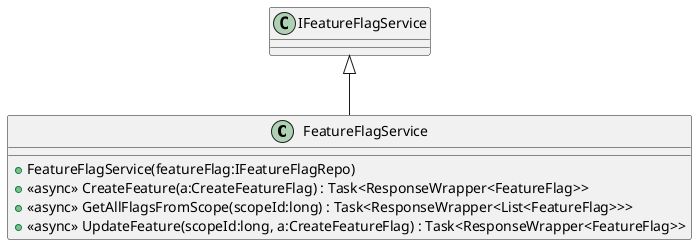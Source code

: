 @startuml
class FeatureFlagService {
    + FeatureFlagService(featureFlag:IFeatureFlagRepo)
    + <<async>> CreateFeature(a:CreateFeatureFlag) : Task<ResponseWrapper<FeatureFlag>>
    + <<async>> GetAllFlagsFromScope(scopeId:long) : Task<ResponseWrapper<List<FeatureFlag>>>
    + <<async>> UpdateFeature(scopeId:long, a:CreateFeatureFlag) : Task<ResponseWrapper<FeatureFlag>>
}
IFeatureFlagService <|-- FeatureFlagService
@enduml
